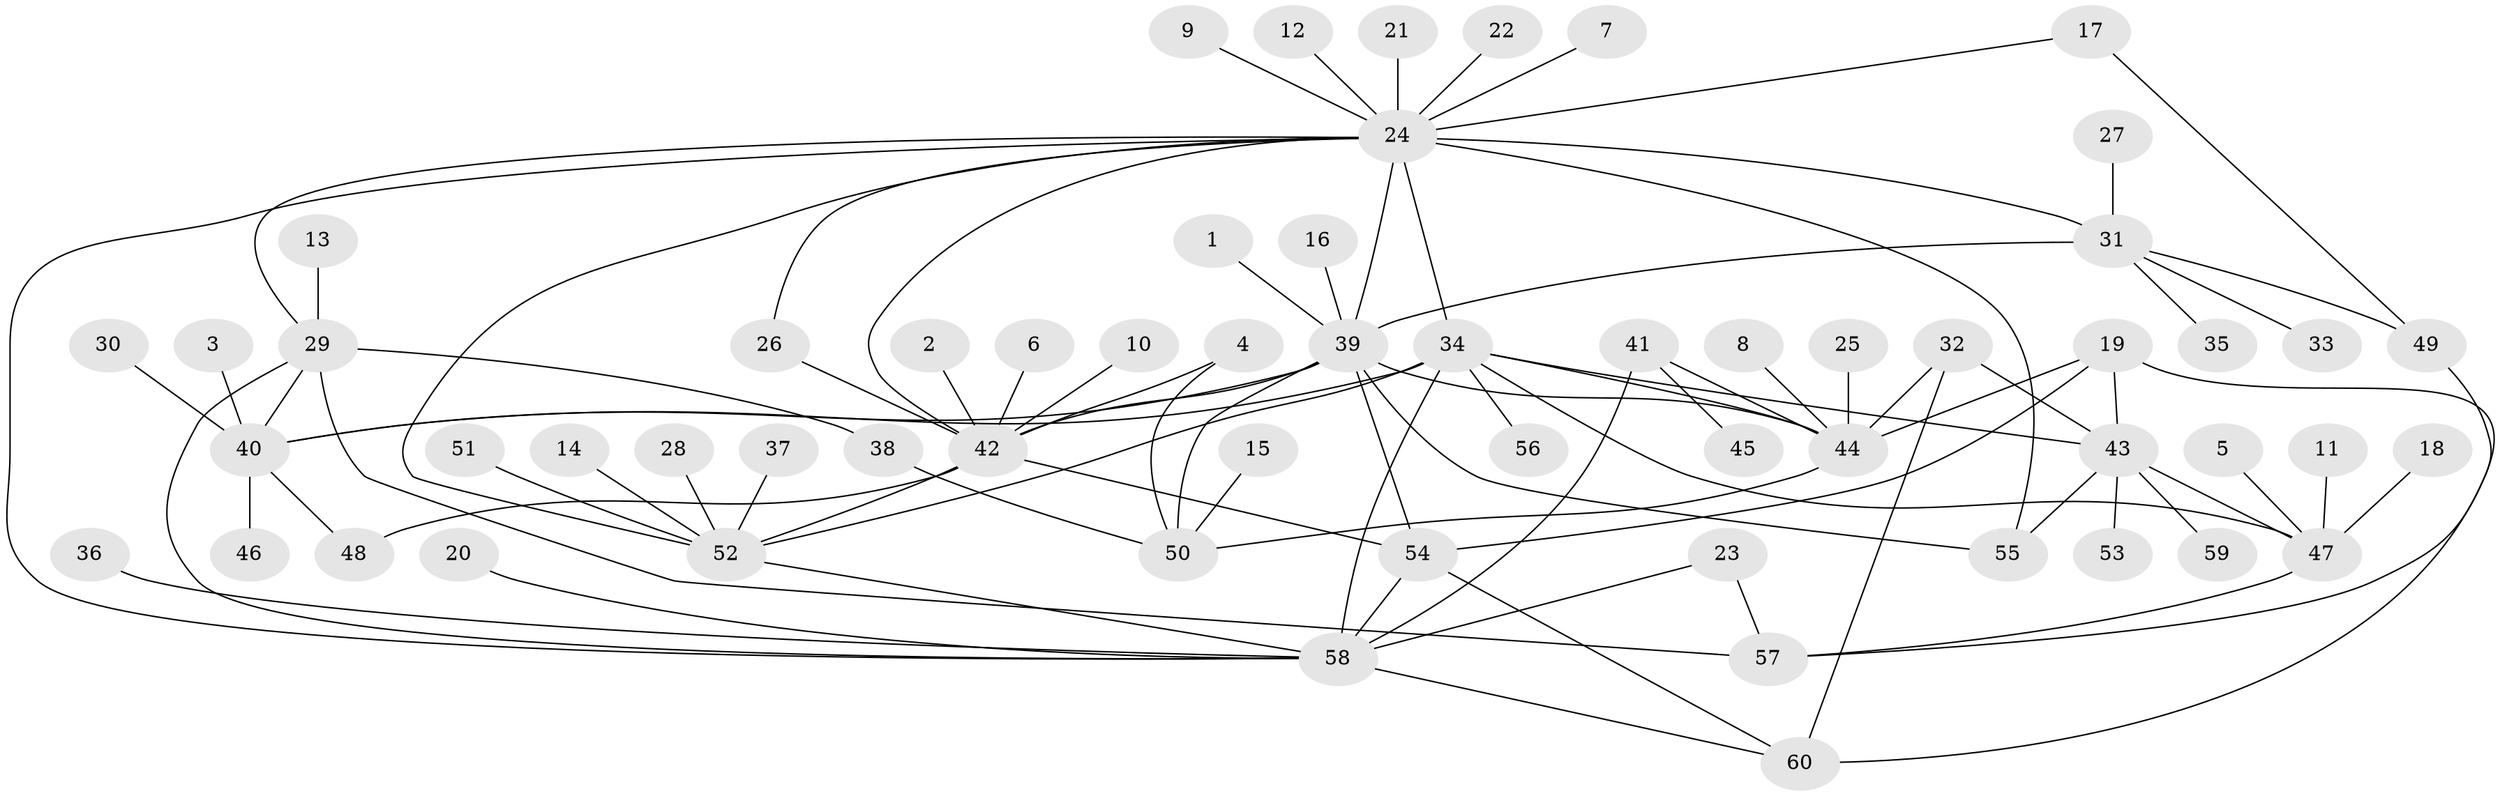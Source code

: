 // original degree distribution, {13: 0.016666666666666666, 9: 0.03333333333333333, 4: 0.058333333333333334, 18: 0.008333333333333333, 10: 0.008333333333333333, 3: 0.075, 1: 0.49166666666666664, 7: 0.025, 8: 0.016666666666666666, 2: 0.23333333333333334, 5: 0.025, 6: 0.008333333333333333}
// Generated by graph-tools (version 1.1) at 2025/49/03/09/25 03:49:50]
// undirected, 60 vertices, 90 edges
graph export_dot {
graph [start="1"]
  node [color=gray90,style=filled];
  1;
  2;
  3;
  4;
  5;
  6;
  7;
  8;
  9;
  10;
  11;
  12;
  13;
  14;
  15;
  16;
  17;
  18;
  19;
  20;
  21;
  22;
  23;
  24;
  25;
  26;
  27;
  28;
  29;
  30;
  31;
  32;
  33;
  34;
  35;
  36;
  37;
  38;
  39;
  40;
  41;
  42;
  43;
  44;
  45;
  46;
  47;
  48;
  49;
  50;
  51;
  52;
  53;
  54;
  55;
  56;
  57;
  58;
  59;
  60;
  1 -- 39 [weight=1.0];
  2 -- 42 [weight=1.0];
  3 -- 40 [weight=1.0];
  4 -- 42 [weight=1.0];
  4 -- 50 [weight=1.0];
  5 -- 47 [weight=1.0];
  6 -- 42 [weight=1.0];
  7 -- 24 [weight=1.0];
  8 -- 44 [weight=1.0];
  9 -- 24 [weight=1.0];
  10 -- 42 [weight=1.0];
  11 -- 47 [weight=1.0];
  12 -- 24 [weight=1.0];
  13 -- 29 [weight=1.0];
  14 -- 52 [weight=1.0];
  15 -- 50 [weight=1.0];
  16 -- 39 [weight=1.0];
  17 -- 24 [weight=1.0];
  17 -- 49 [weight=1.0];
  18 -- 47 [weight=1.0];
  19 -- 43 [weight=1.0];
  19 -- 44 [weight=1.0];
  19 -- 54 [weight=1.0];
  19 -- 60 [weight=1.0];
  20 -- 58 [weight=1.0];
  21 -- 24 [weight=1.0];
  22 -- 24 [weight=1.0];
  23 -- 57 [weight=1.0];
  23 -- 58 [weight=1.0];
  24 -- 26 [weight=1.0];
  24 -- 29 [weight=1.0];
  24 -- 31 [weight=2.0];
  24 -- 34 [weight=1.0];
  24 -- 39 [weight=1.0];
  24 -- 42 [weight=1.0];
  24 -- 52 [weight=1.0];
  24 -- 55 [weight=1.0];
  24 -- 58 [weight=1.0];
  25 -- 44 [weight=1.0];
  26 -- 42 [weight=2.0];
  27 -- 31 [weight=1.0];
  28 -- 52 [weight=1.0];
  29 -- 38 [weight=1.0];
  29 -- 40 [weight=1.0];
  29 -- 57 [weight=1.0];
  29 -- 58 [weight=1.0];
  30 -- 40 [weight=1.0];
  31 -- 33 [weight=1.0];
  31 -- 35 [weight=1.0];
  31 -- 39 [weight=2.0];
  31 -- 49 [weight=1.0];
  32 -- 43 [weight=1.0];
  32 -- 44 [weight=1.0];
  32 -- 60 [weight=1.0];
  34 -- 40 [weight=2.0];
  34 -- 43 [weight=1.0];
  34 -- 44 [weight=1.0];
  34 -- 47 [weight=1.0];
  34 -- 52 [weight=1.0];
  34 -- 56 [weight=1.0];
  34 -- 58 [weight=3.0];
  36 -- 58 [weight=1.0];
  37 -- 52 [weight=1.0];
  38 -- 50 [weight=1.0];
  39 -- 40 [weight=1.0];
  39 -- 42 [weight=2.0];
  39 -- 44 [weight=1.0];
  39 -- 50 [weight=1.0];
  39 -- 54 [weight=1.0];
  39 -- 55 [weight=1.0];
  40 -- 46 [weight=1.0];
  40 -- 48 [weight=1.0];
  41 -- 44 [weight=1.0];
  41 -- 45 [weight=1.0];
  41 -- 58 [weight=1.0];
  42 -- 48 [weight=1.0];
  42 -- 52 [weight=1.0];
  42 -- 54 [weight=1.0];
  43 -- 47 [weight=1.0];
  43 -- 53 [weight=1.0];
  43 -- 55 [weight=1.0];
  43 -- 59 [weight=1.0];
  44 -- 50 [weight=1.0];
  47 -- 57 [weight=1.0];
  49 -- 57 [weight=1.0];
  51 -- 52 [weight=1.0];
  52 -- 58 [weight=1.0];
  54 -- 58 [weight=1.0];
  54 -- 60 [weight=1.0];
  58 -- 60 [weight=1.0];
}
